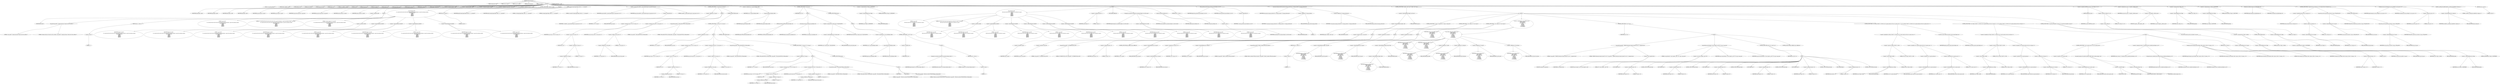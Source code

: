 digraph hostapd_notif_assoc {  
"1000116" [label = "(METHOD,hostapd_notif_assoc)" ]
"1000117" [label = "(PARAM,hostapd_data *hapd)" ]
"1000118" [label = "(PARAM,const u8 *addr)" ]
"1000119" [label = "(PARAM,const u8 *req_ies)" ]
"1000120" [label = "(PARAM,size_t req_ies_len)" ]
"1000121" [label = "(PARAM,int reassoc)" ]
"1000122" [label = "(BLOCK,,)" ]
"1000123" [label = "(LOCAL,v5: wpa_state_machine *)" ]
"1000124" [label = "(LOCAL,reason: unsigned __int16)" ]
"1000125" [label = "(LOCAL,reason_2: u8 *)" ]
"1000126" [label = "(LOCAL,v9: u8 [ 1064 ])" ]
"1000127" [label = "(LOCAL,wpa_ie_len: size_t)" ]
"1000128" [label = "(LOCAL,wpa_ie: u8 *)" ]
"1000129" [label = "(LOCAL,v12: ieee802_11_elems)" ]
"1000130" [label = "(LOCAL,res: int)" ]
"1000131" [label = "(LOCAL,new_assoc: int)" ]
"1000132" [label = "(LOCAL,sta: sta_info *)" ]
"1000133" [label = "(LOCAL,reassoca: int)" ]
"1000134" [label = "(LOCAL,req_ies_lena: size_t)" ]
"1000135" [label = "(LOCAL,req_iesa: const u8 *)" ]
"1000136" [label = "(LOCAL,addra: const u8 *)" ]
"1000137" [label = "(LOCAL,hapda: hostapd_data *)" ]
"1000138" [label = "(<operator>.assignment,hapda = hapd)" ]
"1000139" [label = "(IDENTIFIER,hapda,hapda = hapd)" ]
"1000140" [label = "(IDENTIFIER,hapd,hapda = hapd)" ]
"1000141" [label = "(<operator>.assignment,addra = addr)" ]
"1000142" [label = "(IDENTIFIER,addra,addra = addr)" ]
"1000143" [label = "(IDENTIFIER,addr,addra = addr)" ]
"1000144" [label = "(<operator>.assignment,req_iesa = req_ies)" ]
"1000145" [label = "(IDENTIFIER,req_iesa,req_iesa = req_ies)" ]
"1000146" [label = "(IDENTIFIER,req_ies,req_iesa = req_ies)" ]
"1000147" [label = "(<operator>.assignment,req_ies_lena = req_ies_len)" ]
"1000148" [label = "(IDENTIFIER,req_ies_lena,req_ies_lena = req_ies_len)" ]
"1000149" [label = "(IDENTIFIER,req_ies_len,req_ies_lena = req_ies_len)" ]
"1000150" [label = "(<operator>.assignment,reassoca = reassoc)" ]
"1000151" [label = "(IDENTIFIER,reassoca,reassoca = reassoc)" ]
"1000152" [label = "(IDENTIFIER,reassoc,reassoca = reassoc)" ]
"1000153" [label = "(CONTROL_STRUCTURE,if ( !addr ),if ( !addr ))" ]
"1000154" [label = "(<operator>.logicalNot,!addr)" ]
"1000155" [label = "(IDENTIFIER,addr,!addr)" ]
"1000156" [label = "(BLOCK,,)" ]
"1000157" [label = "(wpa_printf,wpa_printf(2, \"hostapd_notif_assoc: Skip event with no address\"))" ]
"1000158" [label = "(LITERAL,2,wpa_printf(2, \"hostapd_notif_assoc: Skip event with no address\"))" ]
"1000159" [label = "(LITERAL,\"hostapd_notif_assoc: Skip event with no address\",wpa_printf(2, \"hostapd_notif_assoc: Skip event with no address\"))" ]
"1000160" [label = "(RETURN,return -1;,return -1;)" ]
"1000161" [label = "(<operator>.minus,-1)" ]
"1000162" [label = "(LITERAL,1,-1)" ]
"1000163" [label = "(BLOCK,,)" ]
"1000164" [label = "(wpa_printf,wpa_printf(\n      2,\n      \"%s: Invalid SA=%02x:%02x:%02x:%02x:%02x:%02x in received indication - ignore this indication silently\",\n      \"hostapd_notif_assoc\",\n      *addra,\n      addra[1],\n      addra[2],\n      addra[3],\n      addra[4]))" ]
"1000165" [label = "(LITERAL,2,wpa_printf(\n      2,\n      \"%s: Invalid SA=%02x:%02x:%02x:%02x:%02x:%02x in received indication - ignore this indication silently\",\n      \"hostapd_notif_assoc\",\n      *addra,\n      addra[1],\n      addra[2],\n      addra[3],\n      addra[4]))" ]
"1000166" [label = "(LITERAL,\"%s: Invalid SA=%02x:%02x:%02x:%02x:%02x:%02x in received indication - ignore this indication silently\",wpa_printf(\n      2,\n      \"%s: Invalid SA=%02x:%02x:%02x:%02x:%02x:%02x in received indication - ignore this indication silently\",\n      \"hostapd_notif_assoc\",\n      *addra,\n      addra[1],\n      addra[2],\n      addra[3],\n      addra[4]))" ]
"1000167" [label = "(LITERAL,\"hostapd_notif_assoc\",wpa_printf(\n      2,\n      \"%s: Invalid SA=%02x:%02x:%02x:%02x:%02x:%02x in received indication - ignore this indication silently\",\n      \"hostapd_notif_assoc\",\n      *addra,\n      addra[1],\n      addra[2],\n      addra[3],\n      addra[4]))" ]
"1000168" [label = "(<operator>.indirection,*addra)" ]
"1000169" [label = "(IDENTIFIER,addra,wpa_printf(\n      2,\n      \"%s: Invalid SA=%02x:%02x:%02x:%02x:%02x:%02x in received indication - ignore this indication silently\",\n      \"hostapd_notif_assoc\",\n      *addra,\n      addra[1],\n      addra[2],\n      addra[3],\n      addra[4]))" ]
"1000170" [label = "(<operator>.indirectIndexAccess,addra[1])" ]
"1000171" [label = "(IDENTIFIER,addra,wpa_printf(\n      2,\n      \"%s: Invalid SA=%02x:%02x:%02x:%02x:%02x:%02x in received indication - ignore this indication silently\",\n      \"hostapd_notif_assoc\",\n      *addra,\n      addra[1],\n      addra[2],\n      addra[3],\n      addra[4]))" ]
"1000172" [label = "(LITERAL,1,wpa_printf(\n      2,\n      \"%s: Invalid SA=%02x:%02x:%02x:%02x:%02x:%02x in received indication - ignore this indication silently\",\n      \"hostapd_notif_assoc\",\n      *addra,\n      addra[1],\n      addra[2],\n      addra[3],\n      addra[4]))" ]
"1000173" [label = "(<operator>.indirectIndexAccess,addra[2])" ]
"1000174" [label = "(IDENTIFIER,addra,wpa_printf(\n      2,\n      \"%s: Invalid SA=%02x:%02x:%02x:%02x:%02x:%02x in received indication - ignore this indication silently\",\n      \"hostapd_notif_assoc\",\n      *addra,\n      addra[1],\n      addra[2],\n      addra[3],\n      addra[4]))" ]
"1000175" [label = "(LITERAL,2,wpa_printf(\n      2,\n      \"%s: Invalid SA=%02x:%02x:%02x:%02x:%02x:%02x in received indication - ignore this indication silently\",\n      \"hostapd_notif_assoc\",\n      *addra,\n      addra[1],\n      addra[2],\n      addra[3],\n      addra[4]))" ]
"1000176" [label = "(<operator>.indirectIndexAccess,addra[3])" ]
"1000177" [label = "(IDENTIFIER,addra,wpa_printf(\n      2,\n      \"%s: Invalid SA=%02x:%02x:%02x:%02x:%02x:%02x in received indication - ignore this indication silently\",\n      \"hostapd_notif_assoc\",\n      *addra,\n      addra[1],\n      addra[2],\n      addra[3],\n      addra[4]))" ]
"1000178" [label = "(LITERAL,3,wpa_printf(\n      2,\n      \"%s: Invalid SA=%02x:%02x:%02x:%02x:%02x:%02x in received indication - ignore this indication silently\",\n      \"hostapd_notif_assoc\",\n      *addra,\n      addra[1],\n      addra[2],\n      addra[3],\n      addra[4]))" ]
"1000179" [label = "(<operator>.indirectIndexAccess,addra[4])" ]
"1000180" [label = "(IDENTIFIER,addra,wpa_printf(\n      2,\n      \"%s: Invalid SA=%02x:%02x:%02x:%02x:%02x:%02x in received indication - ignore this indication silently\",\n      \"hostapd_notif_assoc\",\n      *addra,\n      addra[1],\n      addra[2],\n      addra[3],\n      addra[4]))" ]
"1000181" [label = "(LITERAL,4,wpa_printf(\n      2,\n      \"%s: Invalid SA=%02x:%02x:%02x:%02x:%02x:%02x in received indication - ignore this indication silently\",\n      \"hostapd_notif_assoc\",\n      *addra,\n      addra[1],\n      addra[2],\n      addra[3],\n      addra[4]))" ]
"1000182" [label = "(RETURN,return 0;,return 0;)" ]
"1000183" [label = "(LITERAL,0,return 0;)" ]
"1000184" [label = "(hostapd_logger,hostapd_logger(hapda, addra, 1u, 2, \"associated\"))" ]
"1000185" [label = "(IDENTIFIER,hapda,hostapd_logger(hapda, addra, 1u, 2, \"associated\"))" ]
"1000186" [label = "(IDENTIFIER,addra,hostapd_logger(hapda, addra, 1u, 2, \"associated\"))" ]
"1000187" [label = "(LITERAL,1u,hostapd_logger(hapda, addra, 1u, 2, \"associated\"))" ]
"1000188" [label = "(LITERAL,2,hostapd_logger(hapda, addra, 1u, 2, \"associated\"))" ]
"1000189" [label = "(LITERAL,\"associated\",hostapd_logger(hapda, addra, 1u, 2, \"associated\"))" ]
"1000190" [label = "(ieee802_11_parse_elems,ieee802_11_parse_elems(req_iesa, req_ies_lena, &v12, 0))" ]
"1000191" [label = "(IDENTIFIER,req_iesa,ieee802_11_parse_elems(req_iesa, req_ies_lena, &v12, 0))" ]
"1000192" [label = "(IDENTIFIER,req_ies_lena,ieee802_11_parse_elems(req_iesa, req_ies_lena, &v12, 0))" ]
"1000193" [label = "(<operator>.addressOf,&v12)" ]
"1000194" [label = "(IDENTIFIER,v12,ieee802_11_parse_elems(req_iesa, req_ies_lena, &v12, 0))" ]
"1000195" [label = "(LITERAL,0,ieee802_11_parse_elems(req_iesa, req_ies_lena, &v12, 0))" ]
"1000196" [label = "(CONTROL_STRUCTURE,if ( v12.wps_ie ),if ( v12.wps_ie ))" ]
"1000197" [label = "(<operator>.fieldAccess,v12.wps_ie)" ]
"1000198" [label = "(IDENTIFIER,v12,if ( v12.wps_ie ))" ]
"1000199" [label = "(FIELD_IDENTIFIER,wps_ie,wps_ie)" ]
"1000200" [label = "(BLOCK,,)" ]
"1000201" [label = "(<operator>.assignment,wpa_ie = (u8 *)(v12.wps_ie - 2))" ]
"1000202" [label = "(IDENTIFIER,wpa_ie,wpa_ie = (u8 *)(v12.wps_ie - 2))" ]
"1000203" [label = "(<operator>.cast,(u8 *)(v12.wps_ie - 2))" ]
"1000204" [label = "(UNKNOWN,u8 *,u8 *)" ]
"1000205" [label = "(<operator>.subtraction,v12.wps_ie - 2)" ]
"1000206" [label = "(<operator>.fieldAccess,v12.wps_ie)" ]
"1000207" [label = "(IDENTIFIER,v12,v12.wps_ie - 2)" ]
"1000208" [label = "(FIELD_IDENTIFIER,wps_ie,wps_ie)" ]
"1000209" [label = "(LITERAL,2,v12.wps_ie - 2)" ]
"1000210" [label = "(<operator>.assignment,wpa_ie_len = v12.wps_ie_len + 2)" ]
"1000211" [label = "(IDENTIFIER,wpa_ie_len,wpa_ie_len = v12.wps_ie_len + 2)" ]
"1000212" [label = "(<operator>.addition,v12.wps_ie_len + 2)" ]
"1000213" [label = "(<operator>.fieldAccess,v12.wps_ie_len)" ]
"1000214" [label = "(IDENTIFIER,v12,v12.wps_ie_len + 2)" ]
"1000215" [label = "(FIELD_IDENTIFIER,wps_ie_len,wps_ie_len)" ]
"1000216" [label = "(LITERAL,2,v12.wps_ie_len + 2)" ]
"1000217" [label = "(wpa_printf,wpa_printf(2, \"STA included WPS IE in (Re)AssocReq\"))" ]
"1000218" [label = "(LITERAL,2,wpa_printf(2, \"STA included WPS IE in (Re)AssocReq\"))" ]
"1000219" [label = "(LITERAL,\"STA included WPS IE in (Re)AssocReq\",wpa_printf(2, \"STA included WPS IE in (Re)AssocReq\"))" ]
"1000220" [label = "(CONTROL_STRUCTURE,else,else)" ]
"1000221" [label = "(CONTROL_STRUCTURE,if ( v12.rsn_ie ),if ( v12.rsn_ie ))" ]
"1000222" [label = "(<operator>.fieldAccess,v12.rsn_ie)" ]
"1000223" [label = "(IDENTIFIER,v12,if ( v12.rsn_ie ))" ]
"1000224" [label = "(FIELD_IDENTIFIER,rsn_ie,rsn_ie)" ]
"1000225" [label = "(BLOCK,,)" ]
"1000226" [label = "(<operator>.assignment,wpa_ie = (u8 *)(v12.rsn_ie - 2))" ]
"1000227" [label = "(IDENTIFIER,wpa_ie,wpa_ie = (u8 *)(v12.rsn_ie - 2))" ]
"1000228" [label = "(<operator>.cast,(u8 *)(v12.rsn_ie - 2))" ]
"1000229" [label = "(UNKNOWN,u8 *,u8 *)" ]
"1000230" [label = "(<operator>.subtraction,v12.rsn_ie - 2)" ]
"1000231" [label = "(<operator>.fieldAccess,v12.rsn_ie)" ]
"1000232" [label = "(IDENTIFIER,v12,v12.rsn_ie - 2)" ]
"1000233" [label = "(FIELD_IDENTIFIER,rsn_ie,rsn_ie)" ]
"1000234" [label = "(LITERAL,2,v12.rsn_ie - 2)" ]
"1000235" [label = "(<operator>.assignment,wpa_ie_len = v12.rsn_ie_len + 2)" ]
"1000236" [label = "(IDENTIFIER,wpa_ie_len,wpa_ie_len = v12.rsn_ie_len + 2)" ]
"1000237" [label = "(<operator>.addition,v12.rsn_ie_len + 2)" ]
"1000238" [label = "(<operator>.fieldAccess,v12.rsn_ie_len)" ]
"1000239" [label = "(IDENTIFIER,v12,v12.rsn_ie_len + 2)" ]
"1000240" [label = "(FIELD_IDENTIFIER,rsn_ie_len,rsn_ie_len)" ]
"1000241" [label = "(LITERAL,2,v12.rsn_ie_len + 2)" ]
"1000242" [label = "(wpa_printf,wpa_printf(2, \"STA included RSN IE in (Re)AssocReq\"))" ]
"1000243" [label = "(LITERAL,2,wpa_printf(2, \"STA included RSN IE in (Re)AssocReq\"))" ]
"1000244" [label = "(LITERAL,\"STA included RSN IE in (Re)AssocReq\",wpa_printf(2, \"STA included RSN IE in (Re)AssocReq\"))" ]
"1000245" [label = "(CONTROL_STRUCTURE,else,else)" ]
"1000246" [label = "(CONTROL_STRUCTURE,if ( v12.wpa_ie ),if ( v12.wpa_ie ))" ]
"1000247" [label = "(<operator>.fieldAccess,v12.wpa_ie)" ]
"1000248" [label = "(IDENTIFIER,v12,if ( v12.wpa_ie ))" ]
"1000249" [label = "(FIELD_IDENTIFIER,wpa_ie,wpa_ie)" ]
"1000250" [label = "(BLOCK,,)" ]
"1000251" [label = "(<operator>.assignment,wpa_ie = (u8 *)(v12.wpa_ie - 2))" ]
"1000252" [label = "(IDENTIFIER,wpa_ie,wpa_ie = (u8 *)(v12.wpa_ie - 2))" ]
"1000253" [label = "(<operator>.cast,(u8 *)(v12.wpa_ie - 2))" ]
"1000254" [label = "(UNKNOWN,u8 *,u8 *)" ]
"1000255" [label = "(<operator>.subtraction,v12.wpa_ie - 2)" ]
"1000256" [label = "(<operator>.fieldAccess,v12.wpa_ie)" ]
"1000257" [label = "(IDENTIFIER,v12,v12.wpa_ie - 2)" ]
"1000258" [label = "(FIELD_IDENTIFIER,wpa_ie,wpa_ie)" ]
"1000259" [label = "(LITERAL,2,v12.wpa_ie - 2)" ]
"1000260" [label = "(<operator>.assignment,wpa_ie_len = v12.wpa_ie_len + 2)" ]
"1000261" [label = "(IDENTIFIER,wpa_ie_len,wpa_ie_len = v12.wpa_ie_len + 2)" ]
"1000262" [label = "(<operator>.addition,v12.wpa_ie_len + 2)" ]
"1000263" [label = "(<operator>.fieldAccess,v12.wpa_ie_len)" ]
"1000264" [label = "(IDENTIFIER,v12,v12.wpa_ie_len + 2)" ]
"1000265" [label = "(FIELD_IDENTIFIER,wpa_ie_len,wpa_ie_len)" ]
"1000266" [label = "(LITERAL,2,v12.wpa_ie_len + 2)" ]
"1000267" [label = "(wpa_printf,wpa_printf(2, \"STA included WPA IE in (Re)AssocReq\"))" ]
"1000268" [label = "(LITERAL,2,wpa_printf(2, \"STA included WPA IE in (Re)AssocReq\"))" ]
"1000269" [label = "(LITERAL,\"STA included WPA IE in (Re)AssocReq\",wpa_printf(2, \"STA included WPA IE in (Re)AssocReq\"))" ]
"1000270" [label = "(CONTROL_STRUCTURE,else,else)" ]
"1000271" [label = "(BLOCK,,)" ]
"1000272" [label = "(IDENTIFIER,L,)" ]
"1000273" [label = "(IDENTIFIER,L,)" ]
"1000274" [label = "(wpa_printf,wpa_printf(2, \"STA did not include WPS/RSN/WPA IE in (Re)AssocReq\"))" ]
"1000275" [label = "(LITERAL,2,wpa_printf(2, \"STA did not include WPS/RSN/WPA IE in (Re)AssocReq\"))" ]
"1000276" [label = "(LITERAL,\"STA did not include WPS/RSN/WPA IE in (Re)AssocReq\",wpa_printf(2, \"STA did not include WPS/RSN/WPA IE in (Re)AssocReq\"))" ]
"1000277" [label = "(<operator>.assignment,sta = ap_get_sta(hapda, addra))" ]
"1000278" [label = "(IDENTIFIER,sta,sta = ap_get_sta(hapda, addra))" ]
"1000279" [label = "(ap_get_sta,ap_get_sta(hapda, addra))" ]
"1000280" [label = "(IDENTIFIER,hapda,ap_get_sta(hapda, addra))" ]
"1000281" [label = "(IDENTIFIER,addra,ap_get_sta(hapda, addra))" ]
"1000282" [label = "(CONTROL_STRUCTURE,if ( sta ),if ( sta ))" ]
"1000283" [label = "(IDENTIFIER,sta,if ( sta ))" ]
"1000284" [label = "(BLOCK,,)" ]
"1000285" [label = "(CFXTristimulus2lms,CFXTristimulus2lms(hapda, sta))" ]
"1000286" [label = "(IDENTIFIER,hapda,CFXTristimulus2lms(hapda, sta))" ]
"1000287" [label = "(IDENTIFIER,sta,CFXTristimulus2lms(hapda, sta))" ]
"1000288" [label = "(accounting_sta_stop,accounting_sta_stop(hapda, sta))" ]
"1000289" [label = "(IDENTIFIER,hapda,accounting_sta_stop(hapda, sta))" ]
"1000290" [label = "(IDENTIFIER,sta,accounting_sta_stop(hapda, sta))" ]
"1000291" [label = "(<operator>.assignment,sta->timeout_next = STA_NULLFUNC)" ]
"1000292" [label = "(<operator>.indirectFieldAccess,sta->timeout_next)" ]
"1000293" [label = "(IDENTIFIER,sta,sta->timeout_next = STA_NULLFUNC)" ]
"1000294" [label = "(FIELD_IDENTIFIER,timeout_next,timeout_next)" ]
"1000295" [label = "(IDENTIFIER,STA_NULLFUNC,sta->timeout_next = STA_NULLFUNC)" ]
"1000296" [label = "(CONTROL_STRUCTURE,else,else)" ]
"1000297" [label = "(BLOCK,,)" ]
"1000298" [label = "(<operator>.assignment,sta = ap_sta_add(hapda, addra))" ]
"1000299" [label = "(IDENTIFIER,sta,sta = ap_sta_add(hapda, addra))" ]
"1000300" [label = "(ap_sta_add,ap_sta_add(hapda, addra))" ]
"1000301" [label = "(IDENTIFIER,hapda,ap_sta_add(hapda, addra))" ]
"1000302" [label = "(IDENTIFIER,addra,ap_sta_add(hapda, addra))" ]
"1000303" [label = "(CONTROL_STRUCTURE,if ( !sta ),if ( !sta ))" ]
"1000304" [label = "(<operator>.logicalNot,!sta)" ]
"1000305" [label = "(IDENTIFIER,sta,!sta)" ]
"1000306" [label = "(BLOCK,,)" ]
"1000307" [label = "(hostapd_drv_sta_disassoc,hostapd_drv_sta_disassoc(hapda, addra, 5))" ]
"1000308" [label = "(IDENTIFIER,hapda,hostapd_drv_sta_disassoc(hapda, addra, 5))" ]
"1000309" [label = "(IDENTIFIER,addra,hostapd_drv_sta_disassoc(hapda, addra, 5))" ]
"1000310" [label = "(LITERAL,5,hostapd_drv_sta_disassoc(hapda, addra, 5))" ]
"1000311" [label = "(RETURN,return -1;,return -1;)" ]
"1000312" [label = "(<operator>.minus,-1)" ]
"1000313" [label = "(LITERAL,1,-1)" ]
"1000314" [label = "(<operators>.assignmentAnd,sta->flags &= 0xFFFECFFF)" ]
"1000315" [label = "(<operator>.indirectFieldAccess,sta->flags)" ]
"1000316" [label = "(IDENTIFIER,sta,sta->flags &= 0xFFFECFFF)" ]
"1000317" [label = "(FIELD_IDENTIFIER,flags,flags)" ]
"1000318" [label = "(LITERAL,0xFFFECFFF,sta->flags &= 0xFFFECFFF)" ]
"1000319" [label = "(BLOCK,,)" ]
"1000320" [label = "(wpa_printf,wpa_printf(\n      3,\n      \"STA %02x:%02x:%02x:%02x:%02x:%02x not allowed to connect\",\n      *addra,\n      addra[1],\n      addra[2],\n      addra[3],\n      addra[4],\n      addra[5]))" ]
"1000321" [label = "(LITERAL,3,wpa_printf(\n      3,\n      \"STA %02x:%02x:%02x:%02x:%02x:%02x not allowed to connect\",\n      *addra,\n      addra[1],\n      addra[2],\n      addra[3],\n      addra[4],\n      addra[5]))" ]
"1000322" [label = "(LITERAL,\"STA %02x:%02x:%02x:%02x:%02x:%02x not allowed to connect\",wpa_printf(\n      3,\n      \"STA %02x:%02x:%02x:%02x:%02x:%02x not allowed to connect\",\n      *addra,\n      addra[1],\n      addra[2],\n      addra[3],\n      addra[4],\n      addra[5]))" ]
"1000323" [label = "(<operator>.indirection,*addra)" ]
"1000324" [label = "(IDENTIFIER,addra,wpa_printf(\n      3,\n      \"STA %02x:%02x:%02x:%02x:%02x:%02x not allowed to connect\",\n      *addra,\n      addra[1],\n      addra[2],\n      addra[3],\n      addra[4],\n      addra[5]))" ]
"1000325" [label = "(<operator>.indirectIndexAccess,addra[1])" ]
"1000326" [label = "(IDENTIFIER,addra,wpa_printf(\n      3,\n      \"STA %02x:%02x:%02x:%02x:%02x:%02x not allowed to connect\",\n      *addra,\n      addra[1],\n      addra[2],\n      addra[3],\n      addra[4],\n      addra[5]))" ]
"1000327" [label = "(LITERAL,1,wpa_printf(\n      3,\n      \"STA %02x:%02x:%02x:%02x:%02x:%02x not allowed to connect\",\n      *addra,\n      addra[1],\n      addra[2],\n      addra[3],\n      addra[4],\n      addra[5]))" ]
"1000328" [label = "(<operator>.indirectIndexAccess,addra[2])" ]
"1000329" [label = "(IDENTIFIER,addra,wpa_printf(\n      3,\n      \"STA %02x:%02x:%02x:%02x:%02x:%02x not allowed to connect\",\n      *addra,\n      addra[1],\n      addra[2],\n      addra[3],\n      addra[4],\n      addra[5]))" ]
"1000330" [label = "(LITERAL,2,wpa_printf(\n      3,\n      \"STA %02x:%02x:%02x:%02x:%02x:%02x not allowed to connect\",\n      *addra,\n      addra[1],\n      addra[2],\n      addra[3],\n      addra[4],\n      addra[5]))" ]
"1000331" [label = "(<operator>.indirectIndexAccess,addra[3])" ]
"1000332" [label = "(IDENTIFIER,addra,wpa_printf(\n      3,\n      \"STA %02x:%02x:%02x:%02x:%02x:%02x not allowed to connect\",\n      *addra,\n      addra[1],\n      addra[2],\n      addra[3],\n      addra[4],\n      addra[5]))" ]
"1000333" [label = "(LITERAL,3,wpa_printf(\n      3,\n      \"STA %02x:%02x:%02x:%02x:%02x:%02x not allowed to connect\",\n      *addra,\n      addra[1],\n      addra[2],\n      addra[3],\n      addra[4],\n      addra[5]))" ]
"1000334" [label = "(<operator>.indirectIndexAccess,addra[4])" ]
"1000335" [label = "(IDENTIFIER,addra,wpa_printf(\n      3,\n      \"STA %02x:%02x:%02x:%02x:%02x:%02x not allowed to connect\",\n      *addra,\n      addra[1],\n      addra[2],\n      addra[3],\n      addra[4],\n      addra[5]))" ]
"1000336" [label = "(LITERAL,4,wpa_printf(\n      3,\n      \"STA %02x:%02x:%02x:%02x:%02x:%02x not allowed to connect\",\n      *addra,\n      addra[1],\n      addra[2],\n      addra[3],\n      addra[4],\n      addra[5]))" ]
"1000337" [label = "(<operator>.indirectIndexAccess,addra[5])" ]
"1000338" [label = "(IDENTIFIER,addra,wpa_printf(\n      3,\n      \"STA %02x:%02x:%02x:%02x:%02x:%02x not allowed to connect\",\n      *addra,\n      addra[1],\n      addra[2],\n      addra[3],\n      addra[4],\n      addra[5]))" ]
"1000339" [label = "(LITERAL,5,wpa_printf(\n      3,\n      \"STA %02x:%02x:%02x:%02x:%02x:%02x not allowed to connect\",\n      *addra,\n      addra[1],\n      addra[2],\n      addra[3],\n      addra[4],\n      addra[5]))" ]
"1000340" [label = "(<operator>.assignment,reason = 1)" ]
"1000341" [label = "(IDENTIFIER,reason,reason = 1)" ]
"1000342" [label = "(LITERAL,1,reason = 1)" ]
"1000343" [label = "(JUMP_TARGET,LABEL_59)" ]
"1000344" [label = "(hostapd_drv_sta_disassoc,hostapd_drv_sta_disassoc(hapda, sta->addr, reason))" ]
"1000345" [label = "(IDENTIFIER,hapda,hostapd_drv_sta_disassoc(hapda, sta->addr, reason))" ]
"1000346" [label = "(<operator>.indirectFieldAccess,sta->addr)" ]
"1000347" [label = "(IDENTIFIER,sta,hostapd_drv_sta_disassoc(hapda, sta->addr, reason))" ]
"1000348" [label = "(FIELD_IDENTIFIER,addr,addr)" ]
"1000349" [label = "(IDENTIFIER,reason,hostapd_drv_sta_disassoc(hapda, sta->addr, reason))" ]
"1000350" [label = "(ap_free_sta,ap_free_sta(hapda, sta))" ]
"1000351" [label = "(IDENTIFIER,hapda,ap_free_sta(hapda, sta))" ]
"1000352" [label = "(IDENTIFIER,sta,ap_free_sta(hapda, sta))" ]
"1000353" [label = "(RETURN,return -1;,return -1;)" ]
"1000354" [label = "(<operator>.minus,-1)" ]
"1000355" [label = "(LITERAL,1,-1)" ]
"1000356" [label = "(mbo_ap_check_sta_assoc,mbo_ap_check_sta_assoc(hapda, sta, &v12))" ]
"1000357" [label = "(IDENTIFIER,hapda,mbo_ap_check_sta_assoc(hapda, sta, &v12))" ]
"1000358" [label = "(IDENTIFIER,sta,mbo_ap_check_sta_assoc(hapda, sta, &v12))" ]
"1000359" [label = "(<operator>.addressOf,&v12)" ]
"1000360" [label = "(IDENTIFIER,v12,mbo_ap_check_sta_assoc(hapda, sta, &v12))" ]
"1000361" [label = "(ap_copy_sta_supp_op_classes,ap_copy_sta_supp_op_classes(sta, v12.supp_op_classes, v12.supp_op_classes_len))" ]
"1000362" [label = "(IDENTIFIER,sta,ap_copy_sta_supp_op_classes(sta, v12.supp_op_classes, v12.supp_op_classes_len))" ]
"1000363" [label = "(<operator>.fieldAccess,v12.supp_op_classes)" ]
"1000364" [label = "(IDENTIFIER,v12,ap_copy_sta_supp_op_classes(sta, v12.supp_op_classes, v12.supp_op_classes_len))" ]
"1000365" [label = "(FIELD_IDENTIFIER,supp_op_classes,supp_op_classes)" ]
"1000366" [label = "(<operator>.fieldAccess,v12.supp_op_classes_len)" ]
"1000367" [label = "(IDENTIFIER,v12,ap_copy_sta_supp_op_classes(sta, v12.supp_op_classes, v12.supp_op_classes_len))" ]
"1000368" [label = "(FIELD_IDENTIFIER,supp_op_classes_len,supp_op_classes_len)" ]
"1000369" [label = "(CONTROL_STRUCTURE,if ( hapda->conf->wpa ),if ( hapda->conf->wpa ))" ]
"1000370" [label = "(<operator>.indirectFieldAccess,hapda->conf->wpa)" ]
"1000371" [label = "(<operator>.indirectFieldAccess,hapda->conf)" ]
"1000372" [label = "(IDENTIFIER,hapda,if ( hapda->conf->wpa ))" ]
"1000373" [label = "(FIELD_IDENTIFIER,conf,conf)" ]
"1000374" [label = "(FIELD_IDENTIFIER,wpa,wpa)" ]
"1000375" [label = "(BLOCK,,)" ]
"1000376" [label = "(CONTROL_STRUCTURE,if ( !wpa_ie || !wpa_ie_len ),if ( !wpa_ie || !wpa_ie_len ))" ]
"1000377" [label = "(<operator>.logicalOr,!wpa_ie || !wpa_ie_len)" ]
"1000378" [label = "(<operator>.logicalNot,!wpa_ie)" ]
"1000379" [label = "(IDENTIFIER,wpa_ie,!wpa_ie)" ]
"1000380" [label = "(<operator>.logicalNot,!wpa_ie_len)" ]
"1000381" [label = "(IDENTIFIER,wpa_ie_len,!wpa_ie_len)" ]
"1000382" [label = "(BLOCK,,)" ]
"1000383" [label = "(wpa_printf,wpa_printf(2, \"No WPA/RSN IE from STA\"))" ]
"1000384" [label = "(LITERAL,2,wpa_printf(2, \"No WPA/RSN IE from STA\"))" ]
"1000385" [label = "(LITERAL,\"No WPA/RSN IE from STA\",wpa_printf(2, \"No WPA/RSN IE from STA\"))" ]
"1000386" [label = "(<operator>.assignment,reason = 13)" ]
"1000387" [label = "(IDENTIFIER,reason,reason = 13)" ]
"1000388" [label = "(LITERAL,13,reason = 13)" ]
"1000389" [label = "(CONTROL_STRUCTURE,goto LABEL_59;,goto LABEL_59;)" ]
"1000390" [label = "(CONTROL_STRUCTURE,if ( !sta->wpa_sm ),if ( !sta->wpa_sm ))" ]
"1000391" [label = "(<operator>.logicalNot,!sta->wpa_sm)" ]
"1000392" [label = "(<operator>.indirectFieldAccess,sta->wpa_sm)" ]
"1000393" [label = "(IDENTIFIER,sta,!sta->wpa_sm)" ]
"1000394" [label = "(FIELD_IDENTIFIER,wpa_sm,wpa_sm)" ]
"1000395" [label = "(BLOCK,,)" ]
"1000396" [label = "(<operator>.assignment,sta->wpa_sm = v5)" ]
"1000397" [label = "(<operator>.indirectFieldAccess,sta->wpa_sm)" ]
"1000398" [label = "(IDENTIFIER,sta,sta->wpa_sm = v5)" ]
"1000399" [label = "(FIELD_IDENTIFIER,wpa_sm,wpa_sm)" ]
"1000400" [label = "(IDENTIFIER,v5,sta->wpa_sm = v5)" ]
"1000401" [label = "(CONTROL_STRUCTURE,if ( !sta->wpa_sm ),if ( !sta->wpa_sm ))" ]
"1000402" [label = "(<operator>.logicalNot,!sta->wpa_sm)" ]
"1000403" [label = "(<operator>.indirectFieldAccess,sta->wpa_sm)" ]
"1000404" [label = "(IDENTIFIER,sta,!sta->wpa_sm)" ]
"1000405" [label = "(FIELD_IDENTIFIER,wpa_sm,wpa_sm)" ]
"1000406" [label = "(BLOCK,,)" ]
"1000407" [label = "(wpa_printf,wpa_printf(5, \"Failed to initialize WPA state machine\"))" ]
"1000408" [label = "(LITERAL,5,wpa_printf(5, \"Failed to initialize WPA state machine\"))" ]
"1000409" [label = "(LITERAL,\"Failed to initialize WPA state machine\",wpa_printf(5, \"Failed to initialize WPA state machine\"))" ]
"1000410" [label = "(RETURN,return -1;,return -1;)" ]
"1000411" [label = "(<operator>.minus,-1)" ]
"1000412" [label = "(LITERAL,1,-1)" ]
"1000413" [label = "(<operator>.assignment,res = wpa_validate_wpa_ie(\n            hapda->wpa_auth,\n            sta->wpa_sm,\n            hapda->iface->freq,\n            wpa_ie,\n            wpa_ie_len,\n            v12.mdie,\n            v12.mdie_len,\n            v12.owe_dh,\n            v12.owe_dh_len))" ]
"1000414" [label = "(IDENTIFIER,res,res = wpa_validate_wpa_ie(\n            hapda->wpa_auth,\n            sta->wpa_sm,\n            hapda->iface->freq,\n            wpa_ie,\n            wpa_ie_len,\n            v12.mdie,\n            v12.mdie_len,\n            v12.owe_dh,\n            v12.owe_dh_len))" ]
"1000415" [label = "(wpa_validate_wpa_ie,wpa_validate_wpa_ie(\n            hapda->wpa_auth,\n            sta->wpa_sm,\n            hapda->iface->freq,\n            wpa_ie,\n            wpa_ie_len,\n            v12.mdie,\n            v12.mdie_len,\n            v12.owe_dh,\n            v12.owe_dh_len))" ]
"1000416" [label = "(<operator>.indirectFieldAccess,hapda->wpa_auth)" ]
"1000417" [label = "(IDENTIFIER,hapda,wpa_validate_wpa_ie(\n            hapda->wpa_auth,\n            sta->wpa_sm,\n            hapda->iface->freq,\n            wpa_ie,\n            wpa_ie_len,\n            v12.mdie,\n            v12.mdie_len,\n            v12.owe_dh,\n            v12.owe_dh_len))" ]
"1000418" [label = "(FIELD_IDENTIFIER,wpa_auth,wpa_auth)" ]
"1000419" [label = "(<operator>.indirectFieldAccess,sta->wpa_sm)" ]
"1000420" [label = "(IDENTIFIER,sta,wpa_validate_wpa_ie(\n            hapda->wpa_auth,\n            sta->wpa_sm,\n            hapda->iface->freq,\n            wpa_ie,\n            wpa_ie_len,\n            v12.mdie,\n            v12.mdie_len,\n            v12.owe_dh,\n            v12.owe_dh_len))" ]
"1000421" [label = "(FIELD_IDENTIFIER,wpa_sm,wpa_sm)" ]
"1000422" [label = "(<operator>.indirectFieldAccess,hapda->iface->freq)" ]
"1000423" [label = "(<operator>.indirectFieldAccess,hapda->iface)" ]
"1000424" [label = "(IDENTIFIER,hapda,wpa_validate_wpa_ie(\n            hapda->wpa_auth,\n            sta->wpa_sm,\n            hapda->iface->freq,\n            wpa_ie,\n            wpa_ie_len,\n            v12.mdie,\n            v12.mdie_len,\n            v12.owe_dh,\n            v12.owe_dh_len))" ]
"1000425" [label = "(FIELD_IDENTIFIER,iface,iface)" ]
"1000426" [label = "(FIELD_IDENTIFIER,freq,freq)" ]
"1000427" [label = "(IDENTIFIER,wpa_ie,wpa_validate_wpa_ie(\n            hapda->wpa_auth,\n            sta->wpa_sm,\n            hapda->iface->freq,\n            wpa_ie,\n            wpa_ie_len,\n            v12.mdie,\n            v12.mdie_len,\n            v12.owe_dh,\n            v12.owe_dh_len))" ]
"1000428" [label = "(IDENTIFIER,wpa_ie_len,wpa_validate_wpa_ie(\n            hapda->wpa_auth,\n            sta->wpa_sm,\n            hapda->iface->freq,\n            wpa_ie,\n            wpa_ie_len,\n            v12.mdie,\n            v12.mdie_len,\n            v12.owe_dh,\n            v12.owe_dh_len))" ]
"1000429" [label = "(<operator>.fieldAccess,v12.mdie)" ]
"1000430" [label = "(IDENTIFIER,v12,wpa_validate_wpa_ie(\n            hapda->wpa_auth,\n            sta->wpa_sm,\n            hapda->iface->freq,\n            wpa_ie,\n            wpa_ie_len,\n            v12.mdie,\n            v12.mdie_len,\n            v12.owe_dh,\n            v12.owe_dh_len))" ]
"1000431" [label = "(FIELD_IDENTIFIER,mdie,mdie)" ]
"1000432" [label = "(<operator>.fieldAccess,v12.mdie_len)" ]
"1000433" [label = "(IDENTIFIER,v12,wpa_validate_wpa_ie(\n            hapda->wpa_auth,\n            sta->wpa_sm,\n            hapda->iface->freq,\n            wpa_ie,\n            wpa_ie_len,\n            v12.mdie,\n            v12.mdie_len,\n            v12.owe_dh,\n            v12.owe_dh_len))" ]
"1000434" [label = "(FIELD_IDENTIFIER,mdie_len,mdie_len)" ]
"1000435" [label = "(<operator>.fieldAccess,v12.owe_dh)" ]
"1000436" [label = "(IDENTIFIER,v12,wpa_validate_wpa_ie(\n            hapda->wpa_auth,\n            sta->wpa_sm,\n            hapda->iface->freq,\n            wpa_ie,\n            wpa_ie_len,\n            v12.mdie,\n            v12.mdie_len,\n            v12.owe_dh,\n            v12.owe_dh_len))" ]
"1000437" [label = "(FIELD_IDENTIFIER,owe_dh,owe_dh)" ]
"1000438" [label = "(<operator>.fieldAccess,v12.owe_dh_len)" ]
"1000439" [label = "(IDENTIFIER,v12,wpa_validate_wpa_ie(\n            hapda->wpa_auth,\n            sta->wpa_sm,\n            hapda->iface->freq,\n            wpa_ie,\n            wpa_ie_len,\n            v12.mdie,\n            v12.mdie_len,\n            v12.owe_dh,\n            v12.owe_dh_len))" ]
"1000440" [label = "(FIELD_IDENTIFIER,owe_dh_len,owe_dh_len)" ]
"1000441" [label = "(CONTROL_STRUCTURE,if ( res ),if ( res ))" ]
"1000442" [label = "(IDENTIFIER,res,if ( res ))" ]
"1000443" [label = "(BLOCK,,)" ]
"1000444" [label = "(wpa_printf,wpa_printf(2, \"WPA/RSN information element rejected? (res %u)\", (unsigned int)res))" ]
"1000445" [label = "(LITERAL,2,wpa_printf(2, \"WPA/RSN information element rejected? (res %u)\", (unsigned int)res))" ]
"1000446" [label = "(LITERAL,\"WPA/RSN information element rejected? (res %u)\",wpa_printf(2, \"WPA/RSN information element rejected? (res %u)\", (unsigned int)res))" ]
"1000447" [label = "(<operator>.cast,(unsigned int)res)" ]
"1000448" [label = "(UNKNOWN,unsigned int,unsigned int)" ]
"1000449" [label = "(IDENTIFIER,res,(unsigned int)res)" ]
"1000450" [label = "(wpa_hexdump,wpa_hexdump(2, (const unsigned __int8 *)\"IE\", wpa_ie, wpa_ie_len))" ]
"1000451" [label = "(LITERAL,2,wpa_hexdump(2, (const unsigned __int8 *)\"IE\", wpa_ie, wpa_ie_len))" ]
"1000452" [label = "(<operator>.cast,(const unsigned __int8 *)\"IE\")" ]
"1000453" [label = "(UNKNOWN,const unsigned __int8 *,const unsigned __int8 *)" ]
"1000454" [label = "(LITERAL,\"IE\",(const unsigned __int8 *)\"IE\")" ]
"1000455" [label = "(IDENTIFIER,wpa_ie,wpa_hexdump(2, (const unsigned __int8 *)\"IE\", wpa_ie, wpa_ie_len))" ]
"1000456" [label = "(IDENTIFIER,wpa_ie_len,wpa_hexdump(2, (const unsigned __int8 *)\"IE\", wpa_ie, wpa_ie_len))" ]
"1000457" [label = "(CONTROL_STRUCTURE,switch ( res ),switch ( res ))" ]
"1000458" [label = "(IDENTIFIER,res,switch ( res ))" ]
"1000459" [label = "(BLOCK,,)" ]
"1000460" [label = "(JUMP_TARGET,case 2)" ]
"1000461" [label = "(<operator>.assignment,reason = 18)" ]
"1000462" [label = "(IDENTIFIER,reason,reason = 18)" ]
"1000463" [label = "(LITERAL,18,reason = 18)" ]
"1000464" [label = "(CONTROL_STRUCTURE,break;,break;)" ]
"1000465" [label = "(JUMP_TARGET,case 3)" ]
"1000466" [label = "(<operator>.assignment,reason = 19)" ]
"1000467" [label = "(IDENTIFIER,reason,reason = 19)" ]
"1000468" [label = "(LITERAL,19,reason = 19)" ]
"1000469" [label = "(CONTROL_STRUCTURE,break;,break;)" ]
"1000470" [label = "(JUMP_TARGET,case 4)" ]
"1000471" [label = "(<operator>.assignment,reason = 20)" ]
"1000472" [label = "(IDENTIFIER,reason,reason = 20)" ]
"1000473" [label = "(LITERAL,20,reason = 20)" ]
"1000474" [label = "(CONTROL_STRUCTURE,break;,break;)" ]
"1000475" [label = "(JUMP_TARGET,case 7)" ]
"1000476" [label = "(<operator>.assignment,reason = 13)" ]
"1000477" [label = "(IDENTIFIER,reason,reason = 13)" ]
"1000478" [label = "(LITERAL,13,reason = 13)" ]
"1000479" [label = "(CONTROL_STRUCTURE,break;,break;)" ]
"1000480" [label = "(JUMP_TARGET,case 8)" ]
"1000481" [label = "(<operator>.assignment,reason = 24)" ]
"1000482" [label = "(IDENTIFIER,reason,reason = 24)" ]
"1000483" [label = "(LITERAL,24,reason = 24)" ]
"1000484" [label = "(CONTROL_STRUCTURE,break;,break;)" ]
"1000485" [label = "(JUMP_TARGET,default)" ]
"1000486" [label = "(<operator>.assignment,reason = 13)" ]
"1000487" [label = "(IDENTIFIER,reason,reason = 13)" ]
"1000488" [label = "(LITERAL,13,reason = 13)" ]
"1000489" [label = "(CONTROL_STRUCTURE,break;,break;)" ]
"1000490" [label = "(CONTROL_STRUCTURE,goto LABEL_59;,goto LABEL_59;)" ]
"1000491" [label = "(CONTROL_STRUCTURE,if ( (sta->flags & 0x402) == 1026 && !sta->sa_query_timed_out && sta->sa_query_count > 0 ),if ( (sta->flags & 0x402) == 1026 && !sta->sa_query_timed_out && sta->sa_query_count > 0 ))" ]
"1000492" [label = "(<operator>.logicalAnd,(sta->flags & 0x402) == 1026 && !sta->sa_query_timed_out && sta->sa_query_count > 0)" ]
"1000493" [label = "(<operator>.equals,(sta->flags & 0x402) == 1026)" ]
"1000494" [label = "(<operator>.and,sta->flags & 0x402)" ]
"1000495" [label = "(<operator>.indirectFieldAccess,sta->flags)" ]
"1000496" [label = "(IDENTIFIER,sta,sta->flags & 0x402)" ]
"1000497" [label = "(FIELD_IDENTIFIER,flags,flags)" ]
"1000498" [label = "(LITERAL,0x402,sta->flags & 0x402)" ]
"1000499" [label = "(LITERAL,1026,(sta->flags & 0x402) == 1026)" ]
"1000500" [label = "(<operator>.logicalAnd,!sta->sa_query_timed_out && sta->sa_query_count > 0)" ]
"1000501" [label = "(<operator>.logicalNot,!sta->sa_query_timed_out)" ]
"1000502" [label = "(<operator>.indirectFieldAccess,sta->sa_query_timed_out)" ]
"1000503" [label = "(IDENTIFIER,sta,!sta->sa_query_timed_out)" ]
"1000504" [label = "(FIELD_IDENTIFIER,sa_query_timed_out,sa_query_timed_out)" ]
"1000505" [label = "(<operator>.greaterThan,sta->sa_query_count > 0)" ]
"1000506" [label = "(<operator>.indirectFieldAccess,sta->sa_query_count)" ]
"1000507" [label = "(IDENTIFIER,sta,sta->sa_query_count > 0)" ]
"1000508" [label = "(FIELD_IDENTIFIER,sa_query_count,sa_query_count)" ]
"1000509" [label = "(LITERAL,0,sta->sa_query_count > 0)" ]
"1000510" [label = "(ap_check_sa_query_timeout,ap_check_sa_query_timeout(hapda, sta))" ]
"1000511" [label = "(IDENTIFIER,hapda,ap_check_sa_query_timeout(hapda, sta))" ]
"1000512" [label = "(IDENTIFIER,sta,ap_check_sa_query_timeout(hapda, sta))" ]
"1000513" [label = "(CONTROL_STRUCTURE,if ( (sta->flags & 0x402) == 1026 && !sta->sa_query_timed_out && sta->auth_alg != 2 ),if ( (sta->flags & 0x402) == 1026 && !sta->sa_query_timed_out && sta->auth_alg != 2 ))" ]
"1000514" [label = "(<operator>.logicalAnd,(sta->flags & 0x402) == 1026 && !sta->sa_query_timed_out && sta->auth_alg != 2)" ]
"1000515" [label = "(<operator>.equals,(sta->flags & 0x402) == 1026)" ]
"1000516" [label = "(<operator>.and,sta->flags & 0x402)" ]
"1000517" [label = "(<operator>.indirectFieldAccess,sta->flags)" ]
"1000518" [label = "(IDENTIFIER,sta,sta->flags & 0x402)" ]
"1000519" [label = "(FIELD_IDENTIFIER,flags,flags)" ]
"1000520" [label = "(LITERAL,0x402,sta->flags & 0x402)" ]
"1000521" [label = "(LITERAL,1026,(sta->flags & 0x402) == 1026)" ]
"1000522" [label = "(<operator>.logicalAnd,!sta->sa_query_timed_out && sta->auth_alg != 2)" ]
"1000523" [label = "(<operator>.logicalNot,!sta->sa_query_timed_out)" ]
"1000524" [label = "(<operator>.indirectFieldAccess,sta->sa_query_timed_out)" ]
"1000525" [label = "(IDENTIFIER,sta,!sta->sa_query_timed_out)" ]
"1000526" [label = "(FIELD_IDENTIFIER,sa_query_timed_out,sa_query_timed_out)" ]
"1000527" [label = "(<operator>.notEquals,sta->auth_alg != 2)" ]
"1000528" [label = "(<operator>.indirectFieldAccess,sta->auth_alg)" ]
"1000529" [label = "(IDENTIFIER,sta,sta->auth_alg != 2)" ]
"1000530" [label = "(FIELD_IDENTIFIER,auth_alg,auth_alg)" ]
"1000531" [label = "(LITERAL,2,sta->auth_alg != 2)" ]
"1000532" [label = "(BLOCK,,)" ]
"1000533" [label = "(CONTROL_STRUCTURE,if ( !sta->sa_query_count ),if ( !sta->sa_query_count ))" ]
"1000534" [label = "(<operator>.logicalNot,!sta->sa_query_count)" ]
"1000535" [label = "(<operator>.indirectFieldAccess,sta->sa_query_count)" ]
"1000536" [label = "(IDENTIFIER,sta,!sta->sa_query_count)" ]
"1000537" [label = "(FIELD_IDENTIFIER,sa_query_count,sa_query_count)" ]
"1000538" [label = "(xdr_ypbind_resptype_0,xdr_ypbind_resptype_0((XDR *)hapda, (ypbind_resptype *)sta))" ]
"1000539" [label = "(<operator>.cast,(XDR *)hapda)" ]
"1000540" [label = "(UNKNOWN,XDR *,XDR *)" ]
"1000541" [label = "(IDENTIFIER,hapda,(XDR *)hapda)" ]
"1000542" [label = "(<operator>.cast,(ypbind_resptype *)sta)" ]
"1000543" [label = "(UNKNOWN,ypbind_resptype *,ypbind_resptype *)" ]
"1000544" [label = "(IDENTIFIER,sta,(ypbind_resptype *)sta)" ]
"1000545" [label = "(<operator>.assignment,reason_2 = hostapd_eid_assoc_comeback_time(hapda, sta, v9))" ]
"1000546" [label = "(IDENTIFIER,reason_2,reason_2 = hostapd_eid_assoc_comeback_time(hapda, sta, v9))" ]
"1000547" [label = "(hostapd_eid_assoc_comeback_time,hostapd_eid_assoc_comeback_time(hapda, sta, v9))" ]
"1000548" [label = "(IDENTIFIER,hapda,hostapd_eid_assoc_comeback_time(hapda, sta, v9))" ]
"1000549" [label = "(IDENTIFIER,sta,hostapd_eid_assoc_comeback_time(hapda, sta, v9))" ]
"1000550" [label = "(IDENTIFIER,v9,hostapd_eid_assoc_comeback_time(hapda, sta, v9))" ]
"1000551" [label = "(hostapd_sta_assoc,hostapd_sta_assoc(hapda, addra, reassoca, 0x1Eu, v9, reason_2 - v9))" ]
"1000552" [label = "(IDENTIFIER,hapda,hostapd_sta_assoc(hapda, addra, reassoca, 0x1Eu, v9, reason_2 - v9))" ]
"1000553" [label = "(IDENTIFIER,addra,hostapd_sta_assoc(hapda, addra, reassoca, 0x1Eu, v9, reason_2 - v9))" ]
"1000554" [label = "(IDENTIFIER,reassoca,hostapd_sta_assoc(hapda, addra, reassoca, 0x1Eu, v9, reason_2 - v9))" ]
"1000555" [label = "(LITERAL,0x1Eu,hostapd_sta_assoc(hapda, addra, reassoca, 0x1Eu, v9, reason_2 - v9))" ]
"1000556" [label = "(IDENTIFIER,v9,hostapd_sta_assoc(hapda, addra, reassoca, 0x1Eu, v9, reason_2 - v9))" ]
"1000557" [label = "(<operator>.subtraction,reason_2 - v9)" ]
"1000558" [label = "(IDENTIFIER,reason_2,reason_2 - v9)" ]
"1000559" [label = "(IDENTIFIER,v9,reason_2 - v9)" ]
"1000560" [label = "(RETURN,return 0;,return 0;)" ]
"1000561" [label = "(LITERAL,0,return 0;)" ]
"1000562" [label = "(CONTROL_STRUCTURE,if ( wpa_auth_uses_mfp(sta->wpa_sm) ),if ( wpa_auth_uses_mfp(sta->wpa_sm) ))" ]
"1000563" [label = "(wpa_auth_uses_mfp,wpa_auth_uses_mfp(sta->wpa_sm))" ]
"1000564" [label = "(<operator>.indirectFieldAccess,sta->wpa_sm)" ]
"1000565" [label = "(IDENTIFIER,sta,wpa_auth_uses_mfp(sta->wpa_sm))" ]
"1000566" [label = "(FIELD_IDENTIFIER,wpa_sm,wpa_sm)" ]
"1000567" [label = "(<operators>.assignmentOr,sta->flags |= 0x400u)" ]
"1000568" [label = "(<operator>.indirectFieldAccess,sta->flags)" ]
"1000569" [label = "(IDENTIFIER,sta,sta->flags |= 0x400u)" ]
"1000570" [label = "(FIELD_IDENTIFIER,flags,flags)" ]
"1000571" [label = "(LITERAL,0x400u,sta->flags |= 0x400u)" ]
"1000572" [label = "(CONTROL_STRUCTURE,else,else)" ]
"1000573" [label = "(<operators>.assignmentAnd,sta->flags &= 0xFFFFFBFF)" ]
"1000574" [label = "(<operator>.indirectFieldAccess,sta->flags)" ]
"1000575" [label = "(IDENTIFIER,sta,sta->flags &= 0xFFFFFBFF)" ]
"1000576" [label = "(FIELD_IDENTIFIER,flags,flags)" ]
"1000577" [label = "(LITERAL,0xFFFFFBFF,sta->flags &= 0xFFFFFBFF)" ]
"1000578" [label = "(<operator>.assignment,LOBYTE(new_assoc) = (sta->flags & 2) == 0)" ]
"1000579" [label = "(LOBYTE,LOBYTE(new_assoc))" ]
"1000580" [label = "(IDENTIFIER,new_assoc,LOBYTE(new_assoc))" ]
"1000581" [label = "(<operator>.equals,(sta->flags & 2) == 0)" ]
"1000582" [label = "(<operator>.and,sta->flags & 2)" ]
"1000583" [label = "(<operator>.indirectFieldAccess,sta->flags)" ]
"1000584" [label = "(IDENTIFIER,sta,sta->flags & 2)" ]
"1000585" [label = "(FIELD_IDENTIFIER,flags,flags)" ]
"1000586" [label = "(LITERAL,2,sta->flags & 2)" ]
"1000587" [label = "(LITERAL,0,(sta->flags & 2) == 0)" ]
"1000588" [label = "(<operator>.assignment,new_assoc = (unsigned __int8)new_assoc)" ]
"1000589" [label = "(IDENTIFIER,new_assoc,new_assoc = (unsigned __int8)new_assoc)" ]
"1000590" [label = "(<operator>.cast,(unsigned __int8)new_assoc)" ]
"1000591" [label = "(UNKNOWN,unsigned __int8,unsigned __int8)" ]
"1000592" [label = "(IDENTIFIER,new_assoc,(unsigned __int8)new_assoc)" ]
"1000593" [label = "(<operators>.assignmentOr,sta->flags |= 3u)" ]
"1000594" [label = "(<operator>.indirectFieldAccess,sta->flags)" ]
"1000595" [label = "(IDENTIFIER,sta,sta->flags |= 3u)" ]
"1000596" [label = "(FIELD_IDENTIFIER,flags,flags)" ]
"1000597" [label = "(LITERAL,3u,sta->flags |= 3u)" ]
"1000598" [label = "(<operators>.assignmentAnd,sta->flags &= 0xFFF7FFFF)" ]
"1000599" [label = "(<operator>.indirectFieldAccess,sta->flags)" ]
"1000600" [label = "(IDENTIFIER,sta,sta->flags &= 0xFFF7FFFF)" ]
"1000601" [label = "(FIELD_IDENTIFIER,flags,flags)" ]
"1000602" [label = "(LITERAL,0xFFF7FFFF,sta->flags &= 0xFFF7FFFF)" ]
"1000603" [label = "(hostapd_set_sta_flags,hostapd_set_sta_flags(hapda, sta))" ]
"1000604" [label = "(IDENTIFIER,hapda,hostapd_set_sta_flags(hapda, sta))" ]
"1000605" [label = "(IDENTIFIER,sta,hostapd_set_sta_flags(hapda, sta))" ]
"1000606" [label = "(CONTROL_STRUCTURE,if ( reassoca && sta->auth_alg == 2 ),if ( reassoca && sta->auth_alg == 2 ))" ]
"1000607" [label = "(<operator>.logicalAnd,reassoca && sta->auth_alg == 2)" ]
"1000608" [label = "(IDENTIFIER,reassoca,reassoca && sta->auth_alg == 2)" ]
"1000609" [label = "(<operator>.equals,sta->auth_alg == 2)" ]
"1000610" [label = "(<operator>.indirectFieldAccess,sta->auth_alg)" ]
"1000611" [label = "(IDENTIFIER,sta,sta->auth_alg == 2)" ]
"1000612" [label = "(FIELD_IDENTIFIER,auth_alg,auth_alg)" ]
"1000613" [label = "(LITERAL,2,sta->auth_alg == 2)" ]
"1000614" [label = "(wpa_auth_sm_event,wpa_auth_sm_event(sta->wpa_sm, WPA_ASSOC_FT))" ]
"1000615" [label = "(<operator>.indirectFieldAccess,sta->wpa_sm)" ]
"1000616" [label = "(IDENTIFIER,sta,wpa_auth_sm_event(sta->wpa_sm, WPA_ASSOC_FT))" ]
"1000617" [label = "(FIELD_IDENTIFIER,wpa_sm,wpa_sm)" ]
"1000618" [label = "(IDENTIFIER,WPA_ASSOC_FT,wpa_auth_sm_event(sta->wpa_sm, WPA_ASSOC_FT))" ]
"1000619" [label = "(CONTROL_STRUCTURE,else,else)" ]
"1000620" [label = "(wpa_auth_sm_event,wpa_auth_sm_event(sta->wpa_sm, WPA_ASSOC))" ]
"1000621" [label = "(<operator>.indirectFieldAccess,sta->wpa_sm)" ]
"1000622" [label = "(IDENTIFIER,sta,wpa_auth_sm_event(sta->wpa_sm, WPA_ASSOC))" ]
"1000623" [label = "(FIELD_IDENTIFIER,wpa_sm,wpa_sm)" ]
"1000624" [label = "(IDENTIFIER,WPA_ASSOC,wpa_auth_sm_event(sta->wpa_sm, WPA_ASSOC))" ]
"1000625" [label = "(hostapd_new_assoc_sta,hostapd_new_assoc_sta(hapda, sta, new_assoc == 0))" ]
"1000626" [label = "(IDENTIFIER,hapda,hostapd_new_assoc_sta(hapda, sta, new_assoc == 0))" ]
"1000627" [label = "(IDENTIFIER,sta,hostapd_new_assoc_sta(hapda, sta, new_assoc == 0))" ]
"1000628" [label = "(<operator>.equals,new_assoc == 0)" ]
"1000629" [label = "(IDENTIFIER,new_assoc,new_assoc == 0)" ]
"1000630" [label = "(LITERAL,0,new_assoc == 0)" ]
"1000631" [label = "(ieee802_1x_notify_port_enabled,ieee802_1x_notify_port_enabled(sta->eapol_sm, 1))" ]
"1000632" [label = "(<operator>.indirectFieldAccess,sta->eapol_sm)" ]
"1000633" [label = "(IDENTIFIER,sta,ieee802_1x_notify_port_enabled(sta->eapol_sm, 1))" ]
"1000634" [label = "(FIELD_IDENTIFIER,eapol_sm,eapol_sm)" ]
"1000635" [label = "(LITERAL,1,ieee802_1x_notify_port_enabled(sta->eapol_sm, 1))" ]
"1000636" [label = "(RETURN,return 0;,return 0;)" ]
"1000637" [label = "(LITERAL,0,return 0;)" ]
"1000638" [label = "(METHOD_RETURN,int __cdecl)" ]
  "1000116" -> "1000117" 
  "1000116" -> "1000118" 
  "1000116" -> "1000119" 
  "1000116" -> "1000120" 
  "1000116" -> "1000121" 
  "1000116" -> "1000122" 
  "1000116" -> "1000638" 
  "1000122" -> "1000123" 
  "1000122" -> "1000124" 
  "1000122" -> "1000125" 
  "1000122" -> "1000126" 
  "1000122" -> "1000127" 
  "1000122" -> "1000128" 
  "1000122" -> "1000129" 
  "1000122" -> "1000130" 
  "1000122" -> "1000131" 
  "1000122" -> "1000132" 
  "1000122" -> "1000133" 
  "1000122" -> "1000134" 
  "1000122" -> "1000135" 
  "1000122" -> "1000136" 
  "1000122" -> "1000137" 
  "1000122" -> "1000138" 
  "1000122" -> "1000141" 
  "1000122" -> "1000144" 
  "1000122" -> "1000147" 
  "1000122" -> "1000150" 
  "1000122" -> "1000153" 
  "1000122" -> "1000163" 
  "1000122" -> "1000184" 
  "1000122" -> "1000190" 
  "1000122" -> "1000196" 
  "1000122" -> "1000277" 
  "1000122" -> "1000282" 
  "1000122" -> "1000314" 
  "1000122" -> "1000319" 
  "1000122" -> "1000356" 
  "1000122" -> "1000361" 
  "1000122" -> "1000369" 
  "1000122" -> "1000578" 
  "1000122" -> "1000588" 
  "1000122" -> "1000593" 
  "1000122" -> "1000598" 
  "1000122" -> "1000603" 
  "1000122" -> "1000606" 
  "1000122" -> "1000625" 
  "1000122" -> "1000631" 
  "1000122" -> "1000636" 
  "1000138" -> "1000139" 
  "1000138" -> "1000140" 
  "1000141" -> "1000142" 
  "1000141" -> "1000143" 
  "1000144" -> "1000145" 
  "1000144" -> "1000146" 
  "1000147" -> "1000148" 
  "1000147" -> "1000149" 
  "1000150" -> "1000151" 
  "1000150" -> "1000152" 
  "1000153" -> "1000154" 
  "1000153" -> "1000156" 
  "1000154" -> "1000155" 
  "1000156" -> "1000157" 
  "1000156" -> "1000160" 
  "1000157" -> "1000158" 
  "1000157" -> "1000159" 
  "1000160" -> "1000161" 
  "1000161" -> "1000162" 
  "1000163" -> "1000164" 
  "1000163" -> "1000182" 
  "1000164" -> "1000165" 
  "1000164" -> "1000166" 
  "1000164" -> "1000167" 
  "1000164" -> "1000168" 
  "1000164" -> "1000170" 
  "1000164" -> "1000173" 
  "1000164" -> "1000176" 
  "1000164" -> "1000179" 
  "1000168" -> "1000169" 
  "1000170" -> "1000171" 
  "1000170" -> "1000172" 
  "1000173" -> "1000174" 
  "1000173" -> "1000175" 
  "1000176" -> "1000177" 
  "1000176" -> "1000178" 
  "1000179" -> "1000180" 
  "1000179" -> "1000181" 
  "1000182" -> "1000183" 
  "1000184" -> "1000185" 
  "1000184" -> "1000186" 
  "1000184" -> "1000187" 
  "1000184" -> "1000188" 
  "1000184" -> "1000189" 
  "1000190" -> "1000191" 
  "1000190" -> "1000192" 
  "1000190" -> "1000193" 
  "1000190" -> "1000195" 
  "1000193" -> "1000194" 
  "1000196" -> "1000197" 
  "1000196" -> "1000200" 
  "1000196" -> "1000220" 
  "1000197" -> "1000198" 
  "1000197" -> "1000199" 
  "1000200" -> "1000201" 
  "1000200" -> "1000210" 
  "1000200" -> "1000217" 
  "1000201" -> "1000202" 
  "1000201" -> "1000203" 
  "1000203" -> "1000204" 
  "1000203" -> "1000205" 
  "1000205" -> "1000206" 
  "1000205" -> "1000209" 
  "1000206" -> "1000207" 
  "1000206" -> "1000208" 
  "1000210" -> "1000211" 
  "1000210" -> "1000212" 
  "1000212" -> "1000213" 
  "1000212" -> "1000216" 
  "1000213" -> "1000214" 
  "1000213" -> "1000215" 
  "1000217" -> "1000218" 
  "1000217" -> "1000219" 
  "1000220" -> "1000221" 
  "1000221" -> "1000222" 
  "1000221" -> "1000225" 
  "1000221" -> "1000245" 
  "1000222" -> "1000223" 
  "1000222" -> "1000224" 
  "1000225" -> "1000226" 
  "1000225" -> "1000235" 
  "1000225" -> "1000242" 
  "1000226" -> "1000227" 
  "1000226" -> "1000228" 
  "1000228" -> "1000229" 
  "1000228" -> "1000230" 
  "1000230" -> "1000231" 
  "1000230" -> "1000234" 
  "1000231" -> "1000232" 
  "1000231" -> "1000233" 
  "1000235" -> "1000236" 
  "1000235" -> "1000237" 
  "1000237" -> "1000238" 
  "1000237" -> "1000241" 
  "1000238" -> "1000239" 
  "1000238" -> "1000240" 
  "1000242" -> "1000243" 
  "1000242" -> "1000244" 
  "1000245" -> "1000246" 
  "1000246" -> "1000247" 
  "1000246" -> "1000250" 
  "1000246" -> "1000270" 
  "1000247" -> "1000248" 
  "1000247" -> "1000249" 
  "1000250" -> "1000251" 
  "1000250" -> "1000260" 
  "1000250" -> "1000267" 
  "1000251" -> "1000252" 
  "1000251" -> "1000253" 
  "1000253" -> "1000254" 
  "1000253" -> "1000255" 
  "1000255" -> "1000256" 
  "1000255" -> "1000259" 
  "1000256" -> "1000257" 
  "1000256" -> "1000258" 
  "1000260" -> "1000261" 
  "1000260" -> "1000262" 
  "1000262" -> "1000263" 
  "1000262" -> "1000266" 
  "1000263" -> "1000264" 
  "1000263" -> "1000265" 
  "1000267" -> "1000268" 
  "1000267" -> "1000269" 
  "1000270" -> "1000271" 
  "1000271" -> "1000272" 
  "1000271" -> "1000273" 
  "1000271" -> "1000274" 
  "1000274" -> "1000275" 
  "1000274" -> "1000276" 
  "1000277" -> "1000278" 
  "1000277" -> "1000279" 
  "1000279" -> "1000280" 
  "1000279" -> "1000281" 
  "1000282" -> "1000283" 
  "1000282" -> "1000284" 
  "1000282" -> "1000296" 
  "1000284" -> "1000285" 
  "1000284" -> "1000288" 
  "1000284" -> "1000291" 
  "1000285" -> "1000286" 
  "1000285" -> "1000287" 
  "1000288" -> "1000289" 
  "1000288" -> "1000290" 
  "1000291" -> "1000292" 
  "1000291" -> "1000295" 
  "1000292" -> "1000293" 
  "1000292" -> "1000294" 
  "1000296" -> "1000297" 
  "1000297" -> "1000298" 
  "1000297" -> "1000303" 
  "1000298" -> "1000299" 
  "1000298" -> "1000300" 
  "1000300" -> "1000301" 
  "1000300" -> "1000302" 
  "1000303" -> "1000304" 
  "1000303" -> "1000306" 
  "1000304" -> "1000305" 
  "1000306" -> "1000307" 
  "1000306" -> "1000311" 
  "1000307" -> "1000308" 
  "1000307" -> "1000309" 
  "1000307" -> "1000310" 
  "1000311" -> "1000312" 
  "1000312" -> "1000313" 
  "1000314" -> "1000315" 
  "1000314" -> "1000318" 
  "1000315" -> "1000316" 
  "1000315" -> "1000317" 
  "1000319" -> "1000320" 
  "1000319" -> "1000340" 
  "1000319" -> "1000343" 
  "1000319" -> "1000344" 
  "1000319" -> "1000350" 
  "1000319" -> "1000353" 
  "1000320" -> "1000321" 
  "1000320" -> "1000322" 
  "1000320" -> "1000323" 
  "1000320" -> "1000325" 
  "1000320" -> "1000328" 
  "1000320" -> "1000331" 
  "1000320" -> "1000334" 
  "1000320" -> "1000337" 
  "1000323" -> "1000324" 
  "1000325" -> "1000326" 
  "1000325" -> "1000327" 
  "1000328" -> "1000329" 
  "1000328" -> "1000330" 
  "1000331" -> "1000332" 
  "1000331" -> "1000333" 
  "1000334" -> "1000335" 
  "1000334" -> "1000336" 
  "1000337" -> "1000338" 
  "1000337" -> "1000339" 
  "1000340" -> "1000341" 
  "1000340" -> "1000342" 
  "1000344" -> "1000345" 
  "1000344" -> "1000346" 
  "1000344" -> "1000349" 
  "1000346" -> "1000347" 
  "1000346" -> "1000348" 
  "1000350" -> "1000351" 
  "1000350" -> "1000352" 
  "1000353" -> "1000354" 
  "1000354" -> "1000355" 
  "1000356" -> "1000357" 
  "1000356" -> "1000358" 
  "1000356" -> "1000359" 
  "1000359" -> "1000360" 
  "1000361" -> "1000362" 
  "1000361" -> "1000363" 
  "1000361" -> "1000366" 
  "1000363" -> "1000364" 
  "1000363" -> "1000365" 
  "1000366" -> "1000367" 
  "1000366" -> "1000368" 
  "1000369" -> "1000370" 
  "1000369" -> "1000375" 
  "1000370" -> "1000371" 
  "1000370" -> "1000374" 
  "1000371" -> "1000372" 
  "1000371" -> "1000373" 
  "1000375" -> "1000376" 
  "1000375" -> "1000390" 
  "1000375" -> "1000401" 
  "1000375" -> "1000413" 
  "1000375" -> "1000441" 
  "1000375" -> "1000491" 
  "1000375" -> "1000513" 
  "1000375" -> "1000562" 
  "1000376" -> "1000377" 
  "1000376" -> "1000382" 
  "1000377" -> "1000378" 
  "1000377" -> "1000380" 
  "1000378" -> "1000379" 
  "1000380" -> "1000381" 
  "1000382" -> "1000383" 
  "1000382" -> "1000386" 
  "1000382" -> "1000389" 
  "1000383" -> "1000384" 
  "1000383" -> "1000385" 
  "1000386" -> "1000387" 
  "1000386" -> "1000388" 
  "1000390" -> "1000391" 
  "1000390" -> "1000395" 
  "1000391" -> "1000392" 
  "1000392" -> "1000393" 
  "1000392" -> "1000394" 
  "1000395" -> "1000396" 
  "1000396" -> "1000397" 
  "1000396" -> "1000400" 
  "1000397" -> "1000398" 
  "1000397" -> "1000399" 
  "1000401" -> "1000402" 
  "1000401" -> "1000406" 
  "1000402" -> "1000403" 
  "1000403" -> "1000404" 
  "1000403" -> "1000405" 
  "1000406" -> "1000407" 
  "1000406" -> "1000410" 
  "1000407" -> "1000408" 
  "1000407" -> "1000409" 
  "1000410" -> "1000411" 
  "1000411" -> "1000412" 
  "1000413" -> "1000414" 
  "1000413" -> "1000415" 
  "1000415" -> "1000416" 
  "1000415" -> "1000419" 
  "1000415" -> "1000422" 
  "1000415" -> "1000427" 
  "1000415" -> "1000428" 
  "1000415" -> "1000429" 
  "1000415" -> "1000432" 
  "1000415" -> "1000435" 
  "1000415" -> "1000438" 
  "1000416" -> "1000417" 
  "1000416" -> "1000418" 
  "1000419" -> "1000420" 
  "1000419" -> "1000421" 
  "1000422" -> "1000423" 
  "1000422" -> "1000426" 
  "1000423" -> "1000424" 
  "1000423" -> "1000425" 
  "1000429" -> "1000430" 
  "1000429" -> "1000431" 
  "1000432" -> "1000433" 
  "1000432" -> "1000434" 
  "1000435" -> "1000436" 
  "1000435" -> "1000437" 
  "1000438" -> "1000439" 
  "1000438" -> "1000440" 
  "1000441" -> "1000442" 
  "1000441" -> "1000443" 
  "1000443" -> "1000444" 
  "1000443" -> "1000450" 
  "1000443" -> "1000457" 
  "1000443" -> "1000490" 
  "1000444" -> "1000445" 
  "1000444" -> "1000446" 
  "1000444" -> "1000447" 
  "1000447" -> "1000448" 
  "1000447" -> "1000449" 
  "1000450" -> "1000451" 
  "1000450" -> "1000452" 
  "1000450" -> "1000455" 
  "1000450" -> "1000456" 
  "1000452" -> "1000453" 
  "1000452" -> "1000454" 
  "1000457" -> "1000458" 
  "1000457" -> "1000459" 
  "1000459" -> "1000460" 
  "1000459" -> "1000461" 
  "1000459" -> "1000464" 
  "1000459" -> "1000465" 
  "1000459" -> "1000466" 
  "1000459" -> "1000469" 
  "1000459" -> "1000470" 
  "1000459" -> "1000471" 
  "1000459" -> "1000474" 
  "1000459" -> "1000475" 
  "1000459" -> "1000476" 
  "1000459" -> "1000479" 
  "1000459" -> "1000480" 
  "1000459" -> "1000481" 
  "1000459" -> "1000484" 
  "1000459" -> "1000485" 
  "1000459" -> "1000486" 
  "1000459" -> "1000489" 
  "1000461" -> "1000462" 
  "1000461" -> "1000463" 
  "1000466" -> "1000467" 
  "1000466" -> "1000468" 
  "1000471" -> "1000472" 
  "1000471" -> "1000473" 
  "1000476" -> "1000477" 
  "1000476" -> "1000478" 
  "1000481" -> "1000482" 
  "1000481" -> "1000483" 
  "1000486" -> "1000487" 
  "1000486" -> "1000488" 
  "1000491" -> "1000492" 
  "1000491" -> "1000510" 
  "1000492" -> "1000493" 
  "1000492" -> "1000500" 
  "1000493" -> "1000494" 
  "1000493" -> "1000499" 
  "1000494" -> "1000495" 
  "1000494" -> "1000498" 
  "1000495" -> "1000496" 
  "1000495" -> "1000497" 
  "1000500" -> "1000501" 
  "1000500" -> "1000505" 
  "1000501" -> "1000502" 
  "1000502" -> "1000503" 
  "1000502" -> "1000504" 
  "1000505" -> "1000506" 
  "1000505" -> "1000509" 
  "1000506" -> "1000507" 
  "1000506" -> "1000508" 
  "1000510" -> "1000511" 
  "1000510" -> "1000512" 
  "1000513" -> "1000514" 
  "1000513" -> "1000532" 
  "1000514" -> "1000515" 
  "1000514" -> "1000522" 
  "1000515" -> "1000516" 
  "1000515" -> "1000521" 
  "1000516" -> "1000517" 
  "1000516" -> "1000520" 
  "1000517" -> "1000518" 
  "1000517" -> "1000519" 
  "1000522" -> "1000523" 
  "1000522" -> "1000527" 
  "1000523" -> "1000524" 
  "1000524" -> "1000525" 
  "1000524" -> "1000526" 
  "1000527" -> "1000528" 
  "1000527" -> "1000531" 
  "1000528" -> "1000529" 
  "1000528" -> "1000530" 
  "1000532" -> "1000533" 
  "1000532" -> "1000545" 
  "1000532" -> "1000551" 
  "1000532" -> "1000560" 
  "1000533" -> "1000534" 
  "1000533" -> "1000538" 
  "1000534" -> "1000535" 
  "1000535" -> "1000536" 
  "1000535" -> "1000537" 
  "1000538" -> "1000539" 
  "1000538" -> "1000542" 
  "1000539" -> "1000540" 
  "1000539" -> "1000541" 
  "1000542" -> "1000543" 
  "1000542" -> "1000544" 
  "1000545" -> "1000546" 
  "1000545" -> "1000547" 
  "1000547" -> "1000548" 
  "1000547" -> "1000549" 
  "1000547" -> "1000550" 
  "1000551" -> "1000552" 
  "1000551" -> "1000553" 
  "1000551" -> "1000554" 
  "1000551" -> "1000555" 
  "1000551" -> "1000556" 
  "1000551" -> "1000557" 
  "1000557" -> "1000558" 
  "1000557" -> "1000559" 
  "1000560" -> "1000561" 
  "1000562" -> "1000563" 
  "1000562" -> "1000567" 
  "1000562" -> "1000572" 
  "1000563" -> "1000564" 
  "1000564" -> "1000565" 
  "1000564" -> "1000566" 
  "1000567" -> "1000568" 
  "1000567" -> "1000571" 
  "1000568" -> "1000569" 
  "1000568" -> "1000570" 
  "1000572" -> "1000573" 
  "1000573" -> "1000574" 
  "1000573" -> "1000577" 
  "1000574" -> "1000575" 
  "1000574" -> "1000576" 
  "1000578" -> "1000579" 
  "1000578" -> "1000581" 
  "1000579" -> "1000580" 
  "1000581" -> "1000582" 
  "1000581" -> "1000587" 
  "1000582" -> "1000583" 
  "1000582" -> "1000586" 
  "1000583" -> "1000584" 
  "1000583" -> "1000585" 
  "1000588" -> "1000589" 
  "1000588" -> "1000590" 
  "1000590" -> "1000591" 
  "1000590" -> "1000592" 
  "1000593" -> "1000594" 
  "1000593" -> "1000597" 
  "1000594" -> "1000595" 
  "1000594" -> "1000596" 
  "1000598" -> "1000599" 
  "1000598" -> "1000602" 
  "1000599" -> "1000600" 
  "1000599" -> "1000601" 
  "1000603" -> "1000604" 
  "1000603" -> "1000605" 
  "1000606" -> "1000607" 
  "1000606" -> "1000614" 
  "1000606" -> "1000619" 
  "1000607" -> "1000608" 
  "1000607" -> "1000609" 
  "1000609" -> "1000610" 
  "1000609" -> "1000613" 
  "1000610" -> "1000611" 
  "1000610" -> "1000612" 
  "1000614" -> "1000615" 
  "1000614" -> "1000618" 
  "1000615" -> "1000616" 
  "1000615" -> "1000617" 
  "1000619" -> "1000620" 
  "1000620" -> "1000621" 
  "1000620" -> "1000624" 
  "1000621" -> "1000622" 
  "1000621" -> "1000623" 
  "1000625" -> "1000626" 
  "1000625" -> "1000627" 
  "1000625" -> "1000628" 
  "1000628" -> "1000629" 
  "1000628" -> "1000630" 
  "1000631" -> "1000632" 
  "1000631" -> "1000635" 
  "1000632" -> "1000633" 
  "1000632" -> "1000634" 
  "1000636" -> "1000637" 
}
